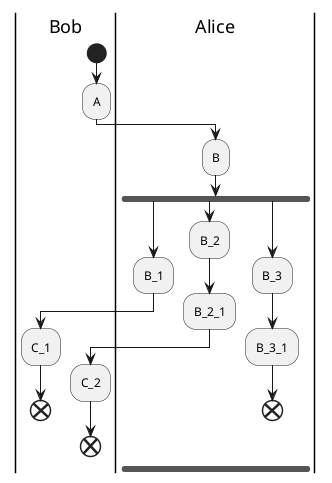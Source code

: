 {
  "sha1": "6jn3youlzy3sxa3736goeyn2w1gickf",
  "insertion": {
    "when": "2024-05-30T20:48:20.970Z",
    "url": "http://plantuml.sourceforge.net/qa/?qa=5437/start-and-node-are-not-center",
    "user": "plantuml@gmail.com"
  }
}
@startuml
|Bob|
start
:A;
 
|Alice|
:B;
  fork
  |Alice|  
  :B_1;
  |Bob|
  :C_1;
  end
  
  fork again
  |Alice|  
  :B_2;
  :B_2_1;
  |Bob|
  :C_2;
  end
 
  fork again
  |Alice|  
  :B_3;
  :B_3_1;
  end
  
  end fork
@enduml
